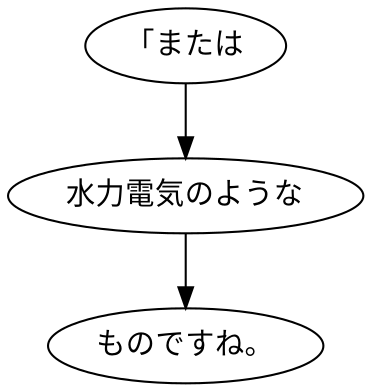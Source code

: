 digraph graph8549 {
	node0 [label="「または"];
	node1 [label="水力電気のような"];
	node2 [label="ものですね。"];
	node0 -> node1;
	node1 -> node2;
}
